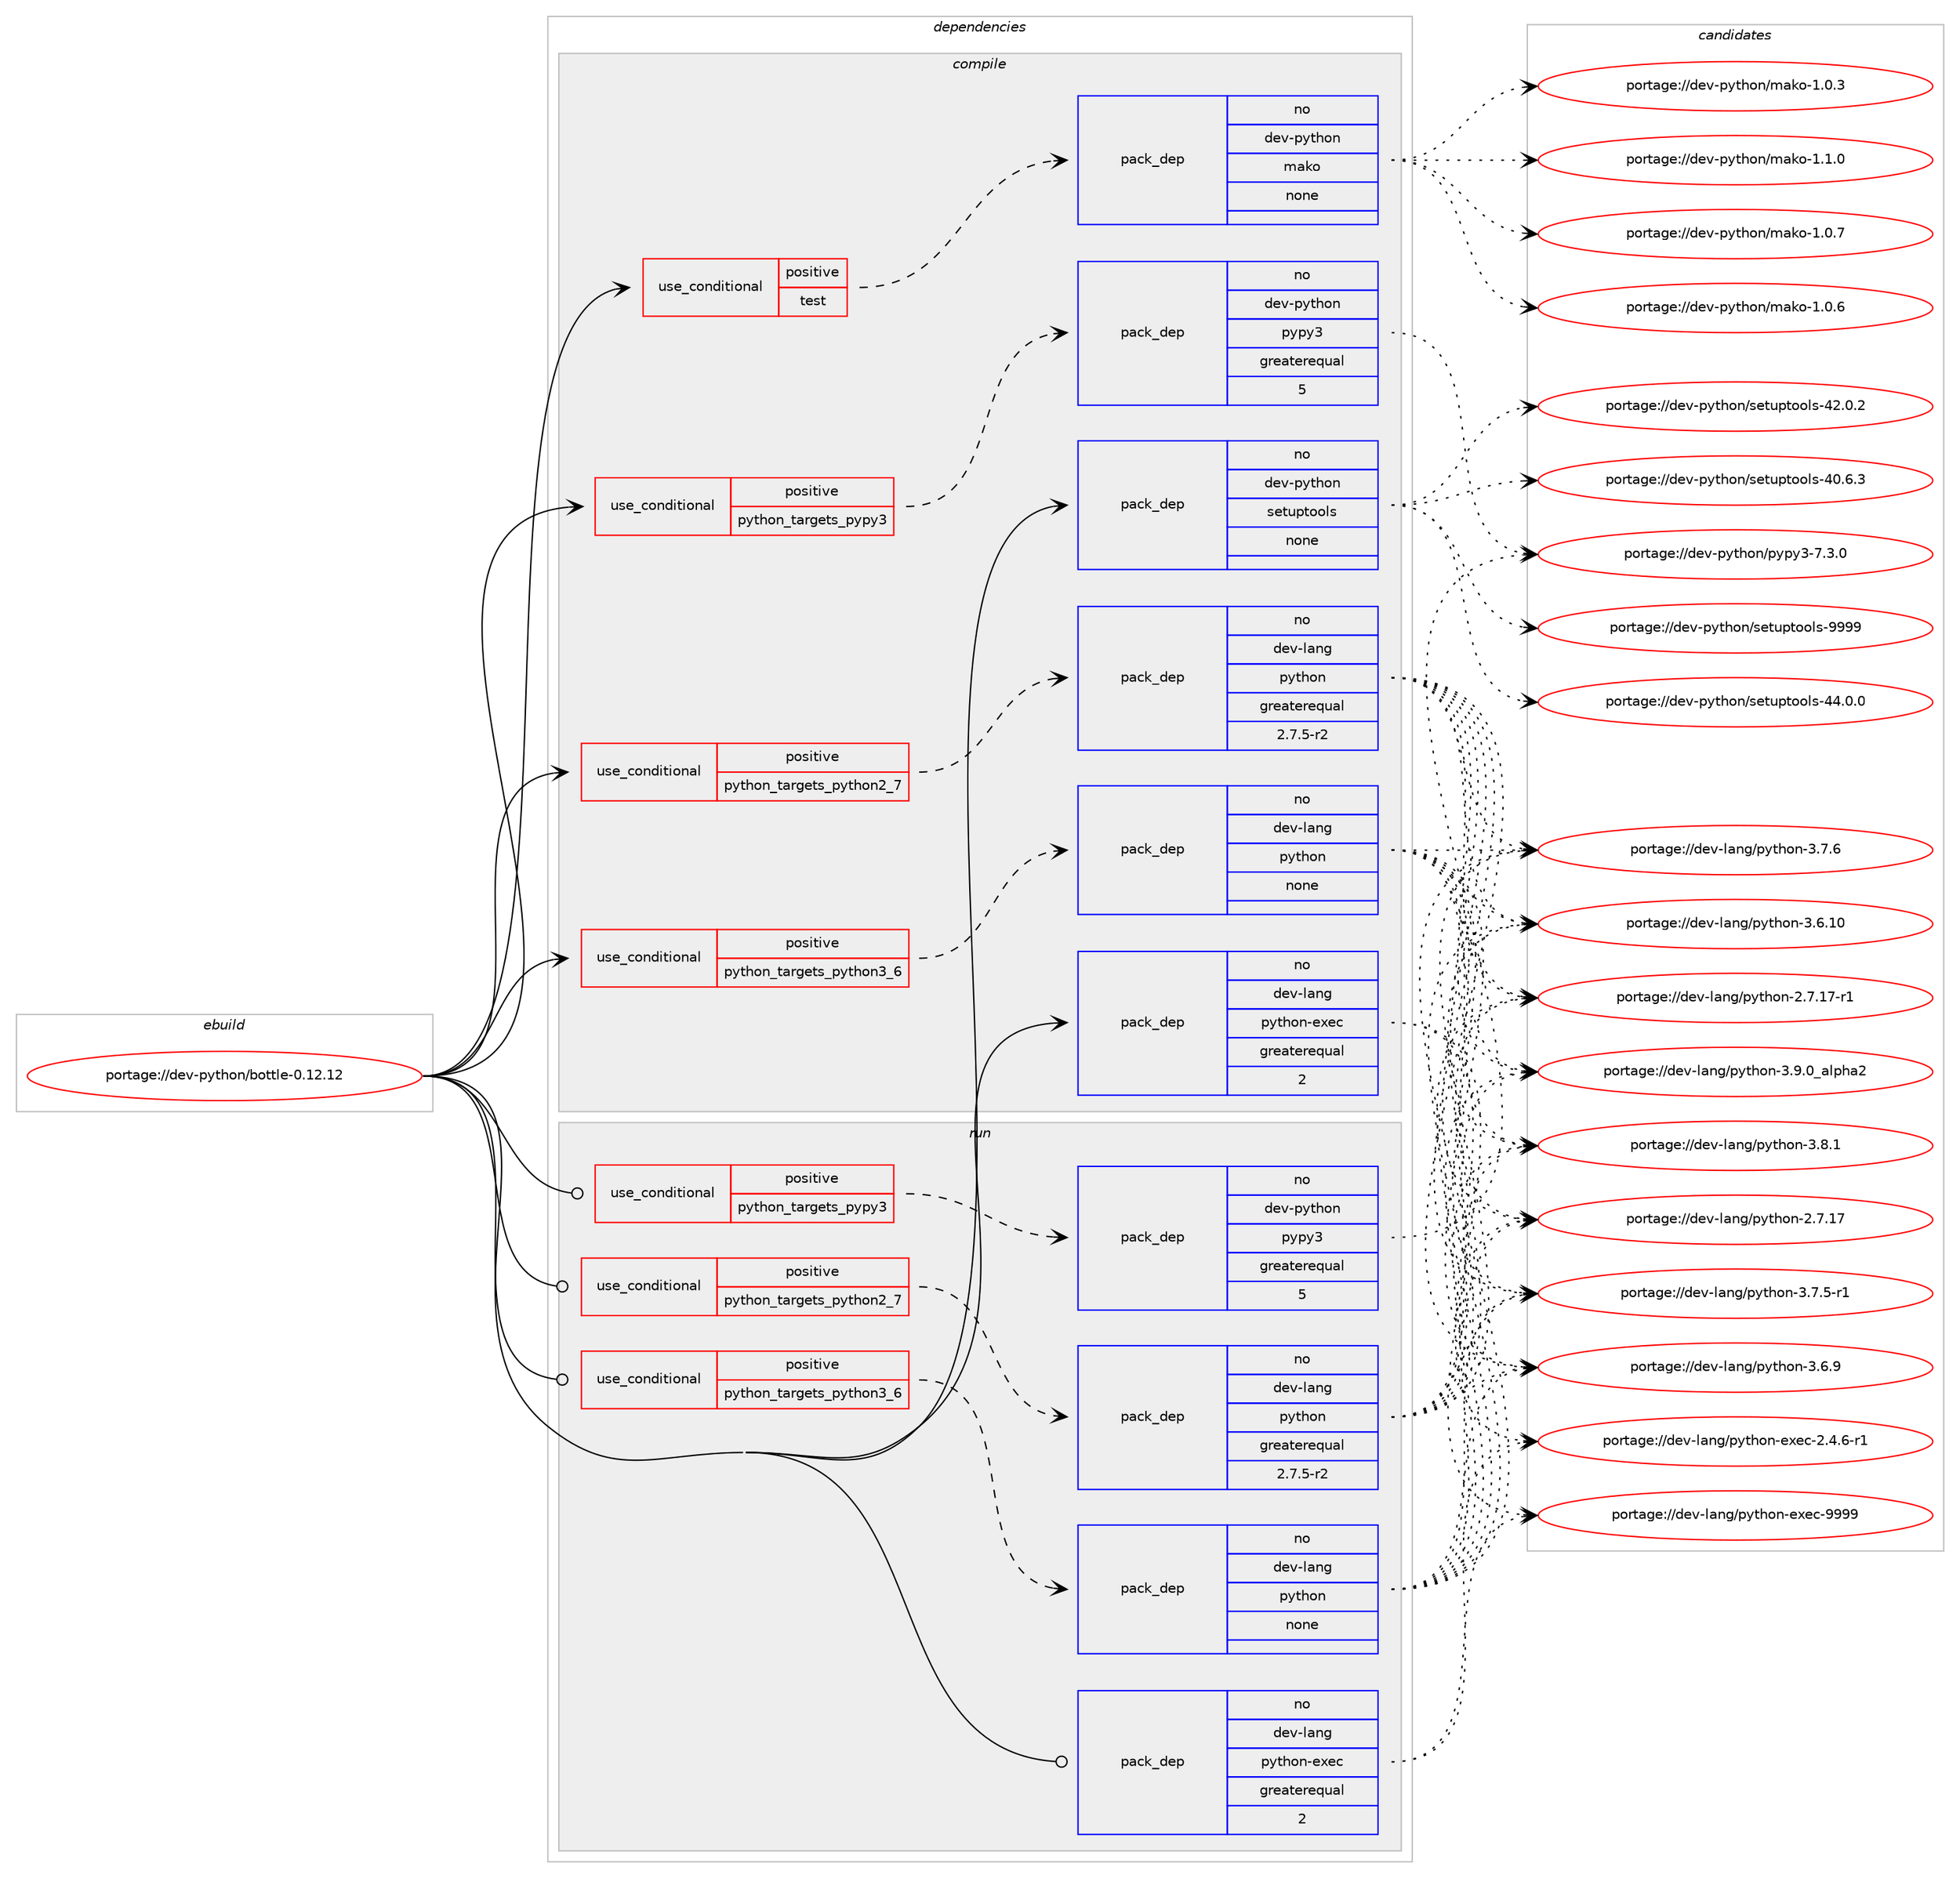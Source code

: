 digraph prolog {

# *************
# Graph options
# *************

newrank=true;
concentrate=true;
compound=true;
graph [rankdir=LR,fontname=Helvetica,fontsize=10,ranksep=1.5];#, ranksep=2.5, nodesep=0.2];
edge  [arrowhead=vee];
node  [fontname=Helvetica,fontsize=10];

# **********
# The ebuild
# **********

subgraph cluster_leftcol {
color=gray;
rank=same;
label=<<i>ebuild</i>>;
id [label="portage://dev-python/bottle-0.12.12", color=red, width=4, href="../dev-python/bottle-0.12.12.svg"];
}

# ****************
# The dependencies
# ****************

subgraph cluster_midcol {
color=gray;
label=<<i>dependencies</i>>;
subgraph cluster_compile {
fillcolor="#eeeeee";
style=filled;
label=<<i>compile</i>>;
subgraph cond118170 {
dependency468512 [label=<<TABLE BORDER="0" CELLBORDER="1" CELLSPACING="0" CELLPADDING="4"><TR><TD ROWSPAN="3" CELLPADDING="10">use_conditional</TD></TR><TR><TD>positive</TD></TR><TR><TD>python_targets_pypy3</TD></TR></TABLE>>, shape=none, color=red];
subgraph pack345330 {
dependency468513 [label=<<TABLE BORDER="0" CELLBORDER="1" CELLSPACING="0" CELLPADDING="4" WIDTH="220"><TR><TD ROWSPAN="6" CELLPADDING="30">pack_dep</TD></TR><TR><TD WIDTH="110">no</TD></TR><TR><TD>dev-python</TD></TR><TR><TD>pypy3</TD></TR><TR><TD>greaterequal</TD></TR><TR><TD>5</TD></TR></TABLE>>, shape=none, color=blue];
}
dependency468512:e -> dependency468513:w [weight=20,style="dashed",arrowhead="vee"];
}
id:e -> dependency468512:w [weight=20,style="solid",arrowhead="vee"];
subgraph cond118171 {
dependency468514 [label=<<TABLE BORDER="0" CELLBORDER="1" CELLSPACING="0" CELLPADDING="4"><TR><TD ROWSPAN="3" CELLPADDING="10">use_conditional</TD></TR><TR><TD>positive</TD></TR><TR><TD>python_targets_python2_7</TD></TR></TABLE>>, shape=none, color=red];
subgraph pack345331 {
dependency468515 [label=<<TABLE BORDER="0" CELLBORDER="1" CELLSPACING="0" CELLPADDING="4" WIDTH="220"><TR><TD ROWSPAN="6" CELLPADDING="30">pack_dep</TD></TR><TR><TD WIDTH="110">no</TD></TR><TR><TD>dev-lang</TD></TR><TR><TD>python</TD></TR><TR><TD>greaterequal</TD></TR><TR><TD>2.7.5-r2</TD></TR></TABLE>>, shape=none, color=blue];
}
dependency468514:e -> dependency468515:w [weight=20,style="dashed",arrowhead="vee"];
}
id:e -> dependency468514:w [weight=20,style="solid",arrowhead="vee"];
subgraph cond118172 {
dependency468516 [label=<<TABLE BORDER="0" CELLBORDER="1" CELLSPACING="0" CELLPADDING="4"><TR><TD ROWSPAN="3" CELLPADDING="10">use_conditional</TD></TR><TR><TD>positive</TD></TR><TR><TD>python_targets_python3_6</TD></TR></TABLE>>, shape=none, color=red];
subgraph pack345332 {
dependency468517 [label=<<TABLE BORDER="0" CELLBORDER="1" CELLSPACING="0" CELLPADDING="4" WIDTH="220"><TR><TD ROWSPAN="6" CELLPADDING="30">pack_dep</TD></TR><TR><TD WIDTH="110">no</TD></TR><TR><TD>dev-lang</TD></TR><TR><TD>python</TD></TR><TR><TD>none</TD></TR><TR><TD></TD></TR></TABLE>>, shape=none, color=blue];
}
dependency468516:e -> dependency468517:w [weight=20,style="dashed",arrowhead="vee"];
}
id:e -> dependency468516:w [weight=20,style="solid",arrowhead="vee"];
subgraph cond118173 {
dependency468518 [label=<<TABLE BORDER="0" CELLBORDER="1" CELLSPACING="0" CELLPADDING="4"><TR><TD ROWSPAN="3" CELLPADDING="10">use_conditional</TD></TR><TR><TD>positive</TD></TR><TR><TD>test</TD></TR></TABLE>>, shape=none, color=red];
subgraph pack345333 {
dependency468519 [label=<<TABLE BORDER="0" CELLBORDER="1" CELLSPACING="0" CELLPADDING="4" WIDTH="220"><TR><TD ROWSPAN="6" CELLPADDING="30">pack_dep</TD></TR><TR><TD WIDTH="110">no</TD></TR><TR><TD>dev-python</TD></TR><TR><TD>mako</TD></TR><TR><TD>none</TD></TR><TR><TD></TD></TR></TABLE>>, shape=none, color=blue];
}
dependency468518:e -> dependency468519:w [weight=20,style="dashed",arrowhead="vee"];
}
id:e -> dependency468518:w [weight=20,style="solid",arrowhead="vee"];
subgraph pack345334 {
dependency468520 [label=<<TABLE BORDER="0" CELLBORDER="1" CELLSPACING="0" CELLPADDING="4" WIDTH="220"><TR><TD ROWSPAN="6" CELLPADDING="30">pack_dep</TD></TR><TR><TD WIDTH="110">no</TD></TR><TR><TD>dev-lang</TD></TR><TR><TD>python-exec</TD></TR><TR><TD>greaterequal</TD></TR><TR><TD>2</TD></TR></TABLE>>, shape=none, color=blue];
}
id:e -> dependency468520:w [weight=20,style="solid",arrowhead="vee"];
subgraph pack345335 {
dependency468521 [label=<<TABLE BORDER="0" CELLBORDER="1" CELLSPACING="0" CELLPADDING="4" WIDTH="220"><TR><TD ROWSPAN="6" CELLPADDING="30">pack_dep</TD></TR><TR><TD WIDTH="110">no</TD></TR><TR><TD>dev-python</TD></TR><TR><TD>setuptools</TD></TR><TR><TD>none</TD></TR><TR><TD></TD></TR></TABLE>>, shape=none, color=blue];
}
id:e -> dependency468521:w [weight=20,style="solid",arrowhead="vee"];
}
subgraph cluster_compileandrun {
fillcolor="#eeeeee";
style=filled;
label=<<i>compile and run</i>>;
}
subgraph cluster_run {
fillcolor="#eeeeee";
style=filled;
label=<<i>run</i>>;
subgraph cond118174 {
dependency468522 [label=<<TABLE BORDER="0" CELLBORDER="1" CELLSPACING="0" CELLPADDING="4"><TR><TD ROWSPAN="3" CELLPADDING="10">use_conditional</TD></TR><TR><TD>positive</TD></TR><TR><TD>python_targets_pypy3</TD></TR></TABLE>>, shape=none, color=red];
subgraph pack345336 {
dependency468523 [label=<<TABLE BORDER="0" CELLBORDER="1" CELLSPACING="0" CELLPADDING="4" WIDTH="220"><TR><TD ROWSPAN="6" CELLPADDING="30">pack_dep</TD></TR><TR><TD WIDTH="110">no</TD></TR><TR><TD>dev-python</TD></TR><TR><TD>pypy3</TD></TR><TR><TD>greaterequal</TD></TR><TR><TD>5</TD></TR></TABLE>>, shape=none, color=blue];
}
dependency468522:e -> dependency468523:w [weight=20,style="dashed",arrowhead="vee"];
}
id:e -> dependency468522:w [weight=20,style="solid",arrowhead="odot"];
subgraph cond118175 {
dependency468524 [label=<<TABLE BORDER="0" CELLBORDER="1" CELLSPACING="0" CELLPADDING="4"><TR><TD ROWSPAN="3" CELLPADDING="10">use_conditional</TD></TR><TR><TD>positive</TD></TR><TR><TD>python_targets_python2_7</TD></TR></TABLE>>, shape=none, color=red];
subgraph pack345337 {
dependency468525 [label=<<TABLE BORDER="0" CELLBORDER="1" CELLSPACING="0" CELLPADDING="4" WIDTH="220"><TR><TD ROWSPAN="6" CELLPADDING="30">pack_dep</TD></TR><TR><TD WIDTH="110">no</TD></TR><TR><TD>dev-lang</TD></TR><TR><TD>python</TD></TR><TR><TD>greaterequal</TD></TR><TR><TD>2.7.5-r2</TD></TR></TABLE>>, shape=none, color=blue];
}
dependency468524:e -> dependency468525:w [weight=20,style="dashed",arrowhead="vee"];
}
id:e -> dependency468524:w [weight=20,style="solid",arrowhead="odot"];
subgraph cond118176 {
dependency468526 [label=<<TABLE BORDER="0" CELLBORDER="1" CELLSPACING="0" CELLPADDING="4"><TR><TD ROWSPAN="3" CELLPADDING="10">use_conditional</TD></TR><TR><TD>positive</TD></TR><TR><TD>python_targets_python3_6</TD></TR></TABLE>>, shape=none, color=red];
subgraph pack345338 {
dependency468527 [label=<<TABLE BORDER="0" CELLBORDER="1" CELLSPACING="0" CELLPADDING="4" WIDTH="220"><TR><TD ROWSPAN="6" CELLPADDING="30">pack_dep</TD></TR><TR><TD WIDTH="110">no</TD></TR><TR><TD>dev-lang</TD></TR><TR><TD>python</TD></TR><TR><TD>none</TD></TR><TR><TD></TD></TR></TABLE>>, shape=none, color=blue];
}
dependency468526:e -> dependency468527:w [weight=20,style="dashed",arrowhead="vee"];
}
id:e -> dependency468526:w [weight=20,style="solid",arrowhead="odot"];
subgraph pack345339 {
dependency468528 [label=<<TABLE BORDER="0" CELLBORDER="1" CELLSPACING="0" CELLPADDING="4" WIDTH="220"><TR><TD ROWSPAN="6" CELLPADDING="30">pack_dep</TD></TR><TR><TD WIDTH="110">no</TD></TR><TR><TD>dev-lang</TD></TR><TR><TD>python-exec</TD></TR><TR><TD>greaterequal</TD></TR><TR><TD>2</TD></TR></TABLE>>, shape=none, color=blue];
}
id:e -> dependency468528:w [weight=20,style="solid",arrowhead="odot"];
}
}

# **************
# The candidates
# **************

subgraph cluster_choices {
rank=same;
color=gray;
label=<<i>candidates</i>>;

subgraph choice345330 {
color=black;
nodesep=1;
choice100101118451121211161041111104711212111212151455546514648 [label="portage://dev-python/pypy3-7.3.0", color=red, width=4,href="../dev-python/pypy3-7.3.0.svg"];
dependency468513:e -> choice100101118451121211161041111104711212111212151455546514648:w [style=dotted,weight="100"];
}
subgraph choice345331 {
color=black;
nodesep=1;
choice10010111845108971101034711212111610411111045514657464895971081121049750 [label="portage://dev-lang/python-3.9.0_alpha2", color=red, width=4,href="../dev-lang/python-3.9.0_alpha2.svg"];
choice100101118451089711010347112121116104111110455146564649 [label="portage://dev-lang/python-3.8.1", color=red, width=4,href="../dev-lang/python-3.8.1.svg"];
choice100101118451089711010347112121116104111110455146554654 [label="portage://dev-lang/python-3.7.6", color=red, width=4,href="../dev-lang/python-3.7.6.svg"];
choice1001011184510897110103471121211161041111104551465546534511449 [label="portage://dev-lang/python-3.7.5-r1", color=red, width=4,href="../dev-lang/python-3.7.5-r1.svg"];
choice100101118451089711010347112121116104111110455146544657 [label="portage://dev-lang/python-3.6.9", color=red, width=4,href="../dev-lang/python-3.6.9.svg"];
choice10010111845108971101034711212111610411111045514654464948 [label="portage://dev-lang/python-3.6.10", color=red, width=4,href="../dev-lang/python-3.6.10.svg"];
choice100101118451089711010347112121116104111110455046554649554511449 [label="portage://dev-lang/python-2.7.17-r1", color=red, width=4,href="../dev-lang/python-2.7.17-r1.svg"];
choice10010111845108971101034711212111610411111045504655464955 [label="portage://dev-lang/python-2.7.17", color=red, width=4,href="../dev-lang/python-2.7.17.svg"];
dependency468515:e -> choice10010111845108971101034711212111610411111045514657464895971081121049750:w [style=dotted,weight="100"];
dependency468515:e -> choice100101118451089711010347112121116104111110455146564649:w [style=dotted,weight="100"];
dependency468515:e -> choice100101118451089711010347112121116104111110455146554654:w [style=dotted,weight="100"];
dependency468515:e -> choice1001011184510897110103471121211161041111104551465546534511449:w [style=dotted,weight="100"];
dependency468515:e -> choice100101118451089711010347112121116104111110455146544657:w [style=dotted,weight="100"];
dependency468515:e -> choice10010111845108971101034711212111610411111045514654464948:w [style=dotted,weight="100"];
dependency468515:e -> choice100101118451089711010347112121116104111110455046554649554511449:w [style=dotted,weight="100"];
dependency468515:e -> choice10010111845108971101034711212111610411111045504655464955:w [style=dotted,weight="100"];
}
subgraph choice345332 {
color=black;
nodesep=1;
choice10010111845108971101034711212111610411111045514657464895971081121049750 [label="portage://dev-lang/python-3.9.0_alpha2", color=red, width=4,href="../dev-lang/python-3.9.0_alpha2.svg"];
choice100101118451089711010347112121116104111110455146564649 [label="portage://dev-lang/python-3.8.1", color=red, width=4,href="../dev-lang/python-3.8.1.svg"];
choice100101118451089711010347112121116104111110455146554654 [label="portage://dev-lang/python-3.7.6", color=red, width=4,href="../dev-lang/python-3.7.6.svg"];
choice1001011184510897110103471121211161041111104551465546534511449 [label="portage://dev-lang/python-3.7.5-r1", color=red, width=4,href="../dev-lang/python-3.7.5-r1.svg"];
choice100101118451089711010347112121116104111110455146544657 [label="portage://dev-lang/python-3.6.9", color=red, width=4,href="../dev-lang/python-3.6.9.svg"];
choice10010111845108971101034711212111610411111045514654464948 [label="portage://dev-lang/python-3.6.10", color=red, width=4,href="../dev-lang/python-3.6.10.svg"];
choice100101118451089711010347112121116104111110455046554649554511449 [label="portage://dev-lang/python-2.7.17-r1", color=red, width=4,href="../dev-lang/python-2.7.17-r1.svg"];
choice10010111845108971101034711212111610411111045504655464955 [label="portage://dev-lang/python-2.7.17", color=red, width=4,href="../dev-lang/python-2.7.17.svg"];
dependency468517:e -> choice10010111845108971101034711212111610411111045514657464895971081121049750:w [style=dotted,weight="100"];
dependency468517:e -> choice100101118451089711010347112121116104111110455146564649:w [style=dotted,weight="100"];
dependency468517:e -> choice100101118451089711010347112121116104111110455146554654:w [style=dotted,weight="100"];
dependency468517:e -> choice1001011184510897110103471121211161041111104551465546534511449:w [style=dotted,weight="100"];
dependency468517:e -> choice100101118451089711010347112121116104111110455146544657:w [style=dotted,weight="100"];
dependency468517:e -> choice10010111845108971101034711212111610411111045514654464948:w [style=dotted,weight="100"];
dependency468517:e -> choice100101118451089711010347112121116104111110455046554649554511449:w [style=dotted,weight="100"];
dependency468517:e -> choice10010111845108971101034711212111610411111045504655464955:w [style=dotted,weight="100"];
}
subgraph choice345333 {
color=black;
nodesep=1;
choice100101118451121211161041111104710997107111454946494648 [label="portage://dev-python/mako-1.1.0", color=red, width=4,href="../dev-python/mako-1.1.0.svg"];
choice100101118451121211161041111104710997107111454946484655 [label="portage://dev-python/mako-1.0.7", color=red, width=4,href="../dev-python/mako-1.0.7.svg"];
choice100101118451121211161041111104710997107111454946484654 [label="portage://dev-python/mako-1.0.6", color=red, width=4,href="../dev-python/mako-1.0.6.svg"];
choice100101118451121211161041111104710997107111454946484651 [label="portage://dev-python/mako-1.0.3", color=red, width=4,href="../dev-python/mako-1.0.3.svg"];
dependency468519:e -> choice100101118451121211161041111104710997107111454946494648:w [style=dotted,weight="100"];
dependency468519:e -> choice100101118451121211161041111104710997107111454946484655:w [style=dotted,weight="100"];
dependency468519:e -> choice100101118451121211161041111104710997107111454946484654:w [style=dotted,weight="100"];
dependency468519:e -> choice100101118451121211161041111104710997107111454946484651:w [style=dotted,weight="100"];
}
subgraph choice345334 {
color=black;
nodesep=1;
choice10010111845108971101034711212111610411111045101120101994557575757 [label="portage://dev-lang/python-exec-9999", color=red, width=4,href="../dev-lang/python-exec-9999.svg"];
choice10010111845108971101034711212111610411111045101120101994550465246544511449 [label="portage://dev-lang/python-exec-2.4.6-r1", color=red, width=4,href="../dev-lang/python-exec-2.4.6-r1.svg"];
dependency468520:e -> choice10010111845108971101034711212111610411111045101120101994557575757:w [style=dotted,weight="100"];
dependency468520:e -> choice10010111845108971101034711212111610411111045101120101994550465246544511449:w [style=dotted,weight="100"];
}
subgraph choice345335 {
color=black;
nodesep=1;
choice10010111845112121116104111110471151011161171121161111111081154557575757 [label="portage://dev-python/setuptools-9999", color=red, width=4,href="../dev-python/setuptools-9999.svg"];
choice100101118451121211161041111104711510111611711211611111110811545525246484648 [label="portage://dev-python/setuptools-44.0.0", color=red, width=4,href="../dev-python/setuptools-44.0.0.svg"];
choice100101118451121211161041111104711510111611711211611111110811545525046484650 [label="portage://dev-python/setuptools-42.0.2", color=red, width=4,href="../dev-python/setuptools-42.0.2.svg"];
choice100101118451121211161041111104711510111611711211611111110811545524846544651 [label="portage://dev-python/setuptools-40.6.3", color=red, width=4,href="../dev-python/setuptools-40.6.3.svg"];
dependency468521:e -> choice10010111845112121116104111110471151011161171121161111111081154557575757:w [style=dotted,weight="100"];
dependency468521:e -> choice100101118451121211161041111104711510111611711211611111110811545525246484648:w [style=dotted,weight="100"];
dependency468521:e -> choice100101118451121211161041111104711510111611711211611111110811545525046484650:w [style=dotted,weight="100"];
dependency468521:e -> choice100101118451121211161041111104711510111611711211611111110811545524846544651:w [style=dotted,weight="100"];
}
subgraph choice345336 {
color=black;
nodesep=1;
choice100101118451121211161041111104711212111212151455546514648 [label="portage://dev-python/pypy3-7.3.0", color=red, width=4,href="../dev-python/pypy3-7.3.0.svg"];
dependency468523:e -> choice100101118451121211161041111104711212111212151455546514648:w [style=dotted,weight="100"];
}
subgraph choice345337 {
color=black;
nodesep=1;
choice10010111845108971101034711212111610411111045514657464895971081121049750 [label="portage://dev-lang/python-3.9.0_alpha2", color=red, width=4,href="../dev-lang/python-3.9.0_alpha2.svg"];
choice100101118451089711010347112121116104111110455146564649 [label="portage://dev-lang/python-3.8.1", color=red, width=4,href="../dev-lang/python-3.8.1.svg"];
choice100101118451089711010347112121116104111110455146554654 [label="portage://dev-lang/python-3.7.6", color=red, width=4,href="../dev-lang/python-3.7.6.svg"];
choice1001011184510897110103471121211161041111104551465546534511449 [label="portage://dev-lang/python-3.7.5-r1", color=red, width=4,href="../dev-lang/python-3.7.5-r1.svg"];
choice100101118451089711010347112121116104111110455146544657 [label="portage://dev-lang/python-3.6.9", color=red, width=4,href="../dev-lang/python-3.6.9.svg"];
choice10010111845108971101034711212111610411111045514654464948 [label="portage://dev-lang/python-3.6.10", color=red, width=4,href="../dev-lang/python-3.6.10.svg"];
choice100101118451089711010347112121116104111110455046554649554511449 [label="portage://dev-lang/python-2.7.17-r1", color=red, width=4,href="../dev-lang/python-2.7.17-r1.svg"];
choice10010111845108971101034711212111610411111045504655464955 [label="portage://dev-lang/python-2.7.17", color=red, width=4,href="../dev-lang/python-2.7.17.svg"];
dependency468525:e -> choice10010111845108971101034711212111610411111045514657464895971081121049750:w [style=dotted,weight="100"];
dependency468525:e -> choice100101118451089711010347112121116104111110455146564649:w [style=dotted,weight="100"];
dependency468525:e -> choice100101118451089711010347112121116104111110455146554654:w [style=dotted,weight="100"];
dependency468525:e -> choice1001011184510897110103471121211161041111104551465546534511449:w [style=dotted,weight="100"];
dependency468525:e -> choice100101118451089711010347112121116104111110455146544657:w [style=dotted,weight="100"];
dependency468525:e -> choice10010111845108971101034711212111610411111045514654464948:w [style=dotted,weight="100"];
dependency468525:e -> choice100101118451089711010347112121116104111110455046554649554511449:w [style=dotted,weight="100"];
dependency468525:e -> choice10010111845108971101034711212111610411111045504655464955:w [style=dotted,weight="100"];
}
subgraph choice345338 {
color=black;
nodesep=1;
choice10010111845108971101034711212111610411111045514657464895971081121049750 [label="portage://dev-lang/python-3.9.0_alpha2", color=red, width=4,href="../dev-lang/python-3.9.0_alpha2.svg"];
choice100101118451089711010347112121116104111110455146564649 [label="portage://dev-lang/python-3.8.1", color=red, width=4,href="../dev-lang/python-3.8.1.svg"];
choice100101118451089711010347112121116104111110455146554654 [label="portage://dev-lang/python-3.7.6", color=red, width=4,href="../dev-lang/python-3.7.6.svg"];
choice1001011184510897110103471121211161041111104551465546534511449 [label="portage://dev-lang/python-3.7.5-r1", color=red, width=4,href="../dev-lang/python-3.7.5-r1.svg"];
choice100101118451089711010347112121116104111110455146544657 [label="portage://dev-lang/python-3.6.9", color=red, width=4,href="../dev-lang/python-3.6.9.svg"];
choice10010111845108971101034711212111610411111045514654464948 [label="portage://dev-lang/python-3.6.10", color=red, width=4,href="../dev-lang/python-3.6.10.svg"];
choice100101118451089711010347112121116104111110455046554649554511449 [label="portage://dev-lang/python-2.7.17-r1", color=red, width=4,href="../dev-lang/python-2.7.17-r1.svg"];
choice10010111845108971101034711212111610411111045504655464955 [label="portage://dev-lang/python-2.7.17", color=red, width=4,href="../dev-lang/python-2.7.17.svg"];
dependency468527:e -> choice10010111845108971101034711212111610411111045514657464895971081121049750:w [style=dotted,weight="100"];
dependency468527:e -> choice100101118451089711010347112121116104111110455146564649:w [style=dotted,weight="100"];
dependency468527:e -> choice100101118451089711010347112121116104111110455146554654:w [style=dotted,weight="100"];
dependency468527:e -> choice1001011184510897110103471121211161041111104551465546534511449:w [style=dotted,weight="100"];
dependency468527:e -> choice100101118451089711010347112121116104111110455146544657:w [style=dotted,weight="100"];
dependency468527:e -> choice10010111845108971101034711212111610411111045514654464948:w [style=dotted,weight="100"];
dependency468527:e -> choice100101118451089711010347112121116104111110455046554649554511449:w [style=dotted,weight="100"];
dependency468527:e -> choice10010111845108971101034711212111610411111045504655464955:w [style=dotted,weight="100"];
}
subgraph choice345339 {
color=black;
nodesep=1;
choice10010111845108971101034711212111610411111045101120101994557575757 [label="portage://dev-lang/python-exec-9999", color=red, width=4,href="../dev-lang/python-exec-9999.svg"];
choice10010111845108971101034711212111610411111045101120101994550465246544511449 [label="portage://dev-lang/python-exec-2.4.6-r1", color=red, width=4,href="../dev-lang/python-exec-2.4.6-r1.svg"];
dependency468528:e -> choice10010111845108971101034711212111610411111045101120101994557575757:w [style=dotted,weight="100"];
dependency468528:e -> choice10010111845108971101034711212111610411111045101120101994550465246544511449:w [style=dotted,weight="100"];
}
}

}
